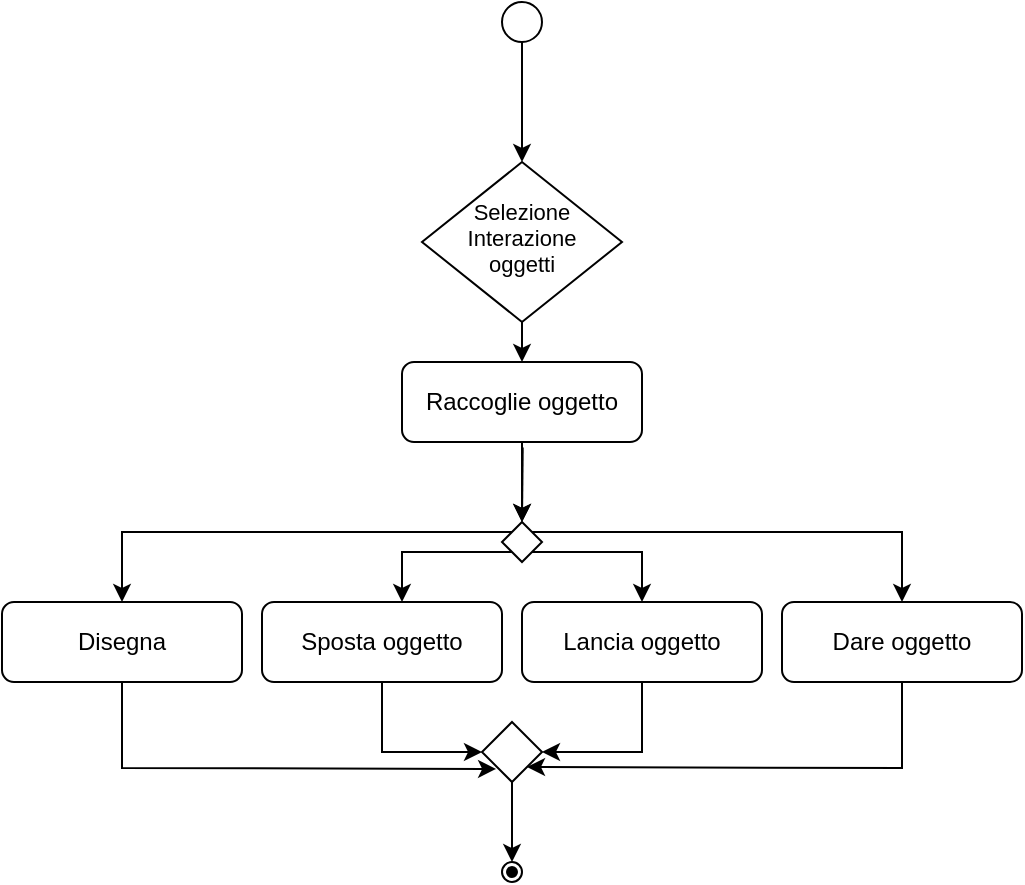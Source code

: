 <mxfile version="26.0.10">
  <diagram name="Pagina-1" id="CovTqu8d_VER94u-p7iU">
    <mxGraphModel dx="844" dy="509" grid="1" gridSize="10" guides="1" tooltips="1" connect="1" arrows="1" fold="1" page="1" pageScale="1" pageWidth="827" pageHeight="1169" math="0" shadow="0">
      <root>
        <mxCell id="0" />
        <mxCell id="1" parent="0" />
        <mxCell id="NGZla4Es-uoiGaUekESH-1" value="" style="ellipse;whiteSpace=wrap;html=1;aspect=fixed;" vertex="1" parent="1">
          <mxGeometry x="330" y="30" width="20" height="20" as="geometry" />
        </mxCell>
        <mxCell id="NGZla4Es-uoiGaUekESH-2" value="" style="endArrow=classic;html=1;rounded=0;exitX=0.5;exitY=1;exitDx=0;exitDy=0;" edge="1" parent="1" source="NGZla4Es-uoiGaUekESH-1">
          <mxGeometry width="50" height="50" relative="1" as="geometry">
            <mxPoint x="260" y="110" as="sourcePoint" />
            <mxPoint x="340" y="110" as="targetPoint" />
          </mxGeometry>
        </mxCell>
        <mxCell id="NGZla4Es-uoiGaUekESH-3" value="Disegna" style="rounded=1;whiteSpace=wrap;html=1;fontSize=12;glass=0;strokeWidth=1;shadow=0;" vertex="1" parent="1">
          <mxGeometry x="80" y="330" width="120" height="40" as="geometry" />
        </mxCell>
        <mxCell id="NGZla4Es-uoiGaUekESH-4" value="Selezione Interazione oggetti" style="rhombus;whiteSpace=wrap;html=1;shadow=0;fontFamily=Helvetica;fontSize=11;align=center;strokeWidth=1;spacing=6;spacingTop=-4;" vertex="1" parent="1">
          <mxGeometry x="290" y="110" width="100" height="80" as="geometry" />
        </mxCell>
        <mxCell id="NGZla4Es-uoiGaUekESH-6" value="" style="ellipse;whiteSpace=wrap;html=1;aspect=fixed;" vertex="1" parent="1">
          <mxGeometry x="330" y="460" width="10" height="10" as="geometry" />
        </mxCell>
        <mxCell id="NGZla4Es-uoiGaUekESH-7" value="" style="ellipse;whiteSpace=wrap;html=1;aspect=fixed;fillColor=#000000;" vertex="1" parent="1">
          <mxGeometry x="332.5" y="462.5" width="5" height="5" as="geometry" />
        </mxCell>
        <mxCell id="NGZla4Es-uoiGaUekESH-8" value="" style="endArrow=classic;html=1;rounded=0;entryX=0.5;entryY=0;entryDx=0;entryDy=0;exitX=0;exitY=0;exitDx=0;exitDy=0;" edge="1" parent="1" source="NGZla4Es-uoiGaUekESH-11" target="NGZla4Es-uoiGaUekESH-3">
          <mxGeometry width="50" height="50" relative="1" as="geometry">
            <mxPoint x="286" y="151" as="sourcePoint" />
            <mxPoint x="190" y="151" as="targetPoint" />
            <Array as="points">
              <mxPoint x="140" y="295" />
            </Array>
          </mxGeometry>
        </mxCell>
        <mxCell id="NGZla4Es-uoiGaUekESH-17" value="" style="edgeStyle=orthogonalEdgeStyle;rounded=0;orthogonalLoop=1;jettySize=auto;html=1;" edge="1" parent="1" source="NGZla4Es-uoiGaUekESH-9" target="NGZla4Es-uoiGaUekESH-11">
          <mxGeometry relative="1" as="geometry" />
        </mxCell>
        <mxCell id="NGZla4Es-uoiGaUekESH-9" value="Raccoglie oggetto" style="rounded=1;whiteSpace=wrap;html=1;fontSize=12;glass=0;strokeWidth=1;shadow=0;" vertex="1" parent="1">
          <mxGeometry x="280" y="210" width="120" height="40" as="geometry" />
        </mxCell>
        <mxCell id="NGZla4Es-uoiGaUekESH-10" value="" style="endArrow=classic;html=1;rounded=0;exitX=0.5;exitY=1;exitDx=0;exitDy=0;entryX=0.5;entryY=0;entryDx=0;entryDy=0;" edge="1" parent="1" source="NGZla4Es-uoiGaUekESH-4" target="NGZla4Es-uoiGaUekESH-9">
          <mxGeometry width="50" height="50" relative="1" as="geometry">
            <mxPoint x="560" y="161" as="sourcePoint" />
            <mxPoint x="464" y="161" as="targetPoint" />
            <Array as="points">
              <mxPoint x="340" y="200" />
            </Array>
          </mxGeometry>
        </mxCell>
        <mxCell id="NGZla4Es-uoiGaUekESH-11" value="" style="rhombus;whiteSpace=wrap;html=1;labelBackgroundColor=#000000;labelBorderColor=default;textShadow=1;fillColor=none;" vertex="1" parent="1">
          <mxGeometry x="330" y="290" width="20" height="20" as="geometry" />
        </mxCell>
        <mxCell id="NGZla4Es-uoiGaUekESH-15" value="" style="endArrow=classic;html=1;rounded=0;exitX=0.503;exitY=1.07;exitDx=0;exitDy=0;entryX=0.5;entryY=0;entryDx=0;entryDy=0;exitPerimeter=0;" edge="1" parent="1" source="NGZla4Es-uoiGaUekESH-9">
          <mxGeometry width="50" height="50" relative="1" as="geometry">
            <mxPoint x="400" y="160" as="sourcePoint" />
            <mxPoint x="340" y="290.0" as="targetPoint" />
            <Array as="points" />
          </mxGeometry>
        </mxCell>
        <mxCell id="NGZla4Es-uoiGaUekESH-18" value="Lancia oggetto" style="rounded=1;whiteSpace=wrap;html=1;fontSize=12;glass=0;strokeWidth=1;shadow=0;" vertex="1" parent="1">
          <mxGeometry x="340" y="330" width="120" height="40" as="geometry" />
        </mxCell>
        <mxCell id="NGZla4Es-uoiGaUekESH-22" value="Sposta oggetto" style="rounded=1;whiteSpace=wrap;html=1;fontSize=12;glass=0;strokeWidth=1;shadow=0;" vertex="1" parent="1">
          <mxGeometry x="210" y="330" width="120" height="40" as="geometry" />
        </mxCell>
        <mxCell id="NGZla4Es-uoiGaUekESH-24" value="" style="rhombus;whiteSpace=wrap;html=1;labelBackgroundColor=#000000;labelBorderColor=default;textShadow=1;fillColor=none;" vertex="1" parent="1">
          <mxGeometry x="320" y="390" width="30" height="30" as="geometry" />
        </mxCell>
        <mxCell id="NGZla4Es-uoiGaUekESH-26" value="" style="endArrow=classic;html=1;rounded=0;exitX=1;exitY=1;exitDx=0;exitDy=0;entryX=0.5;entryY=0;entryDx=0;entryDy=0;" edge="1" parent="1" source="NGZla4Es-uoiGaUekESH-11" target="NGZla4Es-uoiGaUekESH-18">
          <mxGeometry width="50" height="50" relative="1" as="geometry">
            <mxPoint x="420" y="263" as="sourcePoint" />
            <mxPoint x="420" y="300.0" as="targetPoint" />
            <Array as="points">
              <mxPoint x="400" y="305" />
            </Array>
          </mxGeometry>
        </mxCell>
        <mxCell id="NGZla4Es-uoiGaUekESH-29" value="" style="endArrow=classic;html=1;rounded=0;exitX=0;exitY=1;exitDx=0;exitDy=0;" edge="1" parent="1" source="NGZla4Es-uoiGaUekESH-11">
          <mxGeometry width="50" height="50" relative="1" as="geometry">
            <mxPoint x="355" y="315" as="sourcePoint" />
            <mxPoint x="280" y="330" as="targetPoint" />
            <Array as="points">
              <mxPoint x="280" y="305" />
            </Array>
          </mxGeometry>
        </mxCell>
        <mxCell id="NGZla4Es-uoiGaUekESH-30" value="" style="endArrow=classic;html=1;rounded=0;exitX=0.5;exitY=1;exitDx=0;exitDy=0;entryX=0;entryY=0.5;entryDx=0;entryDy=0;" edge="1" parent="1" source="NGZla4Es-uoiGaUekESH-22" target="NGZla4Es-uoiGaUekESH-24">
          <mxGeometry width="50" height="50" relative="1" as="geometry">
            <mxPoint x="315" y="390" as="sourcePoint" />
            <mxPoint x="260" y="415" as="targetPoint" />
            <Array as="points">
              <mxPoint x="270" y="405" />
            </Array>
          </mxGeometry>
        </mxCell>
        <mxCell id="NGZla4Es-uoiGaUekESH-31" value="" style="endArrow=classic;html=1;rounded=0;exitX=0.5;exitY=1;exitDx=0;exitDy=0;entryX=1;entryY=0.5;entryDx=0;entryDy=0;" edge="1" parent="1" source="NGZla4Es-uoiGaUekESH-18" target="NGZla4Es-uoiGaUekESH-24">
          <mxGeometry width="50" height="50" relative="1" as="geometry">
            <mxPoint x="392.5" y="380" as="sourcePoint" />
            <mxPoint x="353" y="406" as="targetPoint" />
            <Array as="points">
              <mxPoint x="400" y="405" />
            </Array>
          </mxGeometry>
        </mxCell>
        <mxCell id="NGZla4Es-uoiGaUekESH-32" value="" style="endArrow=classic;html=1;rounded=0;exitX=0.5;exitY=1;exitDx=0;exitDy=0;entryX=0.235;entryY=0.783;entryDx=0;entryDy=0;entryPerimeter=0;" edge="1" parent="1" source="NGZla4Es-uoiGaUekESH-3" target="NGZla4Es-uoiGaUekESH-24">
          <mxGeometry width="50" height="50" relative="1" as="geometry">
            <mxPoint x="280" y="380" as="sourcePoint" />
            <mxPoint x="330" y="415" as="targetPoint" />
            <Array as="points">
              <mxPoint x="140" y="413" />
            </Array>
          </mxGeometry>
        </mxCell>
        <mxCell id="NGZla4Es-uoiGaUekESH-33" value="" style="endArrow=classic;html=1;rounded=0;exitX=0.5;exitY=1;exitDx=0;exitDy=0;entryX=0.5;entryY=0;entryDx=0;entryDy=0;" edge="1" parent="1" source="NGZla4Es-uoiGaUekESH-24" target="NGZla4Es-uoiGaUekESH-6">
          <mxGeometry width="50" height="50" relative="1" as="geometry">
            <mxPoint x="334.76" y="420" as="sourcePoint" />
            <mxPoint x="334.76" y="457.0" as="targetPoint" />
            <Array as="points" />
          </mxGeometry>
        </mxCell>
        <mxCell id="NGZla4Es-uoiGaUekESH-34" value="Dare oggetto" style="rounded=1;whiteSpace=wrap;html=1;fontSize=12;glass=0;strokeWidth=1;shadow=0;" vertex="1" parent="1">
          <mxGeometry x="470" y="330" width="120" height="40" as="geometry" />
        </mxCell>
        <mxCell id="NGZla4Es-uoiGaUekESH-35" value="" style="endArrow=classic;html=1;rounded=0;entryX=0.5;entryY=0;entryDx=0;entryDy=0;exitX=1;exitY=0;exitDx=0;exitDy=0;" edge="1" parent="1" target="NGZla4Es-uoiGaUekESH-34" source="NGZla4Es-uoiGaUekESH-11">
          <mxGeometry width="50" height="50" relative="1" as="geometry">
            <mxPoint x="330" y="300" as="sourcePoint" />
            <mxPoint x="595" y="151" as="targetPoint" />
            <Array as="points">
              <mxPoint x="530" y="295" />
            </Array>
          </mxGeometry>
        </mxCell>
        <mxCell id="NGZla4Es-uoiGaUekESH-36" value="" style="endArrow=classic;html=1;rounded=0;exitX=0.5;exitY=1;exitDx=0;exitDy=0;entryX=1;entryY=1;entryDx=0;entryDy=0;" edge="1" parent="1" target="NGZla4Es-uoiGaUekESH-24">
          <mxGeometry width="50" height="50" relative="1" as="geometry">
            <mxPoint x="530" y="370" as="sourcePoint" />
            <mxPoint x="480" y="405" as="targetPoint" />
            <Array as="points">
              <mxPoint x="530" y="413" />
            </Array>
          </mxGeometry>
        </mxCell>
      </root>
    </mxGraphModel>
  </diagram>
</mxfile>
